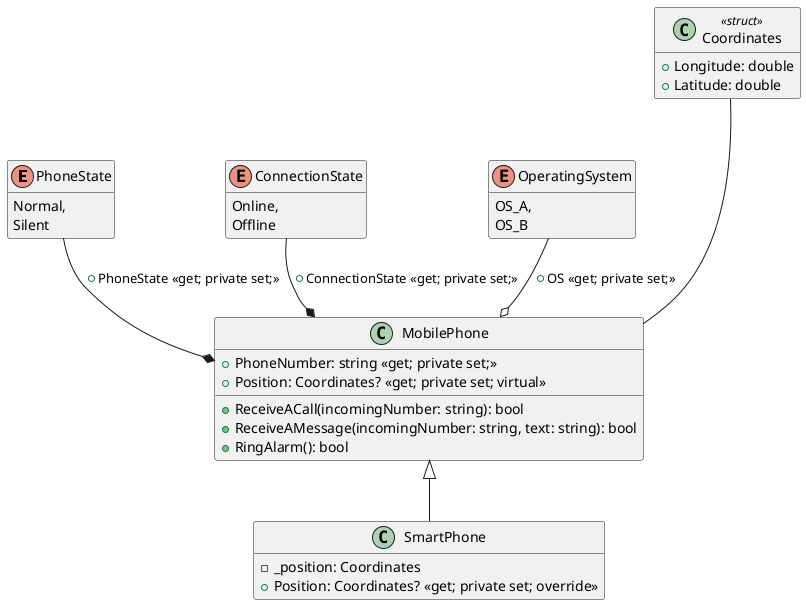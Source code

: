 @startuml
enum PhoneState
{
    Normal,
    Silent
}

enum ConnectionState
{
    Online,
    Offline
}

enum OperatingSystem
{
    OS_A,
    OS_B
}

class Coordinates << struct >>
{
    + Longitude: double
    + Latitude: double
}

class MobilePhone
{
    + PhoneNumber: string << get; private set; >>
    + Position: Coordinates? << get; private set; virtual >>
    
    + ReceiveACall(incomingNumber: string): bool
    + ReceiveAMessage(incomingNumber: string, text: string): bool
    + RingAlarm(): bool
}

class SmartPhone
{
    - _position: Coordinates
    + Position: Coordinates? << get; private set; override >>
}

MobilePhone <|-- SmartPhone
PhoneState --* MobilePhone : + PhoneState << get; private set; >>
ConnectionState --* MobilePhone : + ConnectionState << get; private set; >>
OperatingSystem --o MobilePhone : + OS << get; private set; >>
Coordinates --- MobilePhone

hide empty members
@enduml
